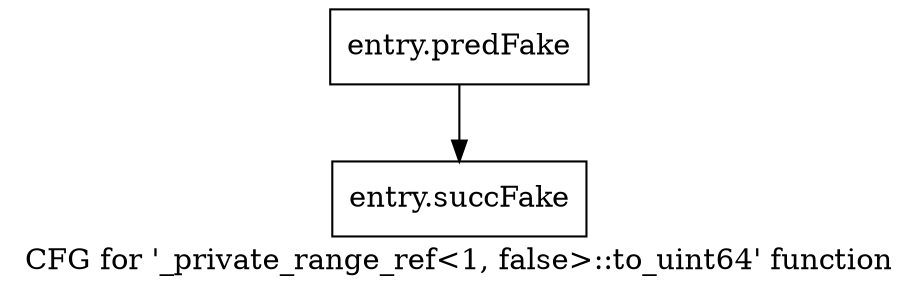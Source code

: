 digraph "CFG for '_private_range_ref\<1, false\>::to_uint64' function" {
	label="CFG for '_private_range_ref\<1, false\>::to_uint64' function";

	Node0x3b12df0 [shape=record,filename="",linenumber="",label="{entry.predFake}"];
	Node0x3b12df0 -> Node0x3aacd10[ callList="" memoryops="" filename="/tools/Xilinx/Vitis_HLS/2022.1/include/etc/ap_private.h" execusionnum="0"];
	Node0x3aacd10 [shape=record,filename="/tools/Xilinx/Vitis_HLS/2022.1/include/etc/ap_private.h",linenumber="6870",label="{entry.succFake}"];
}
